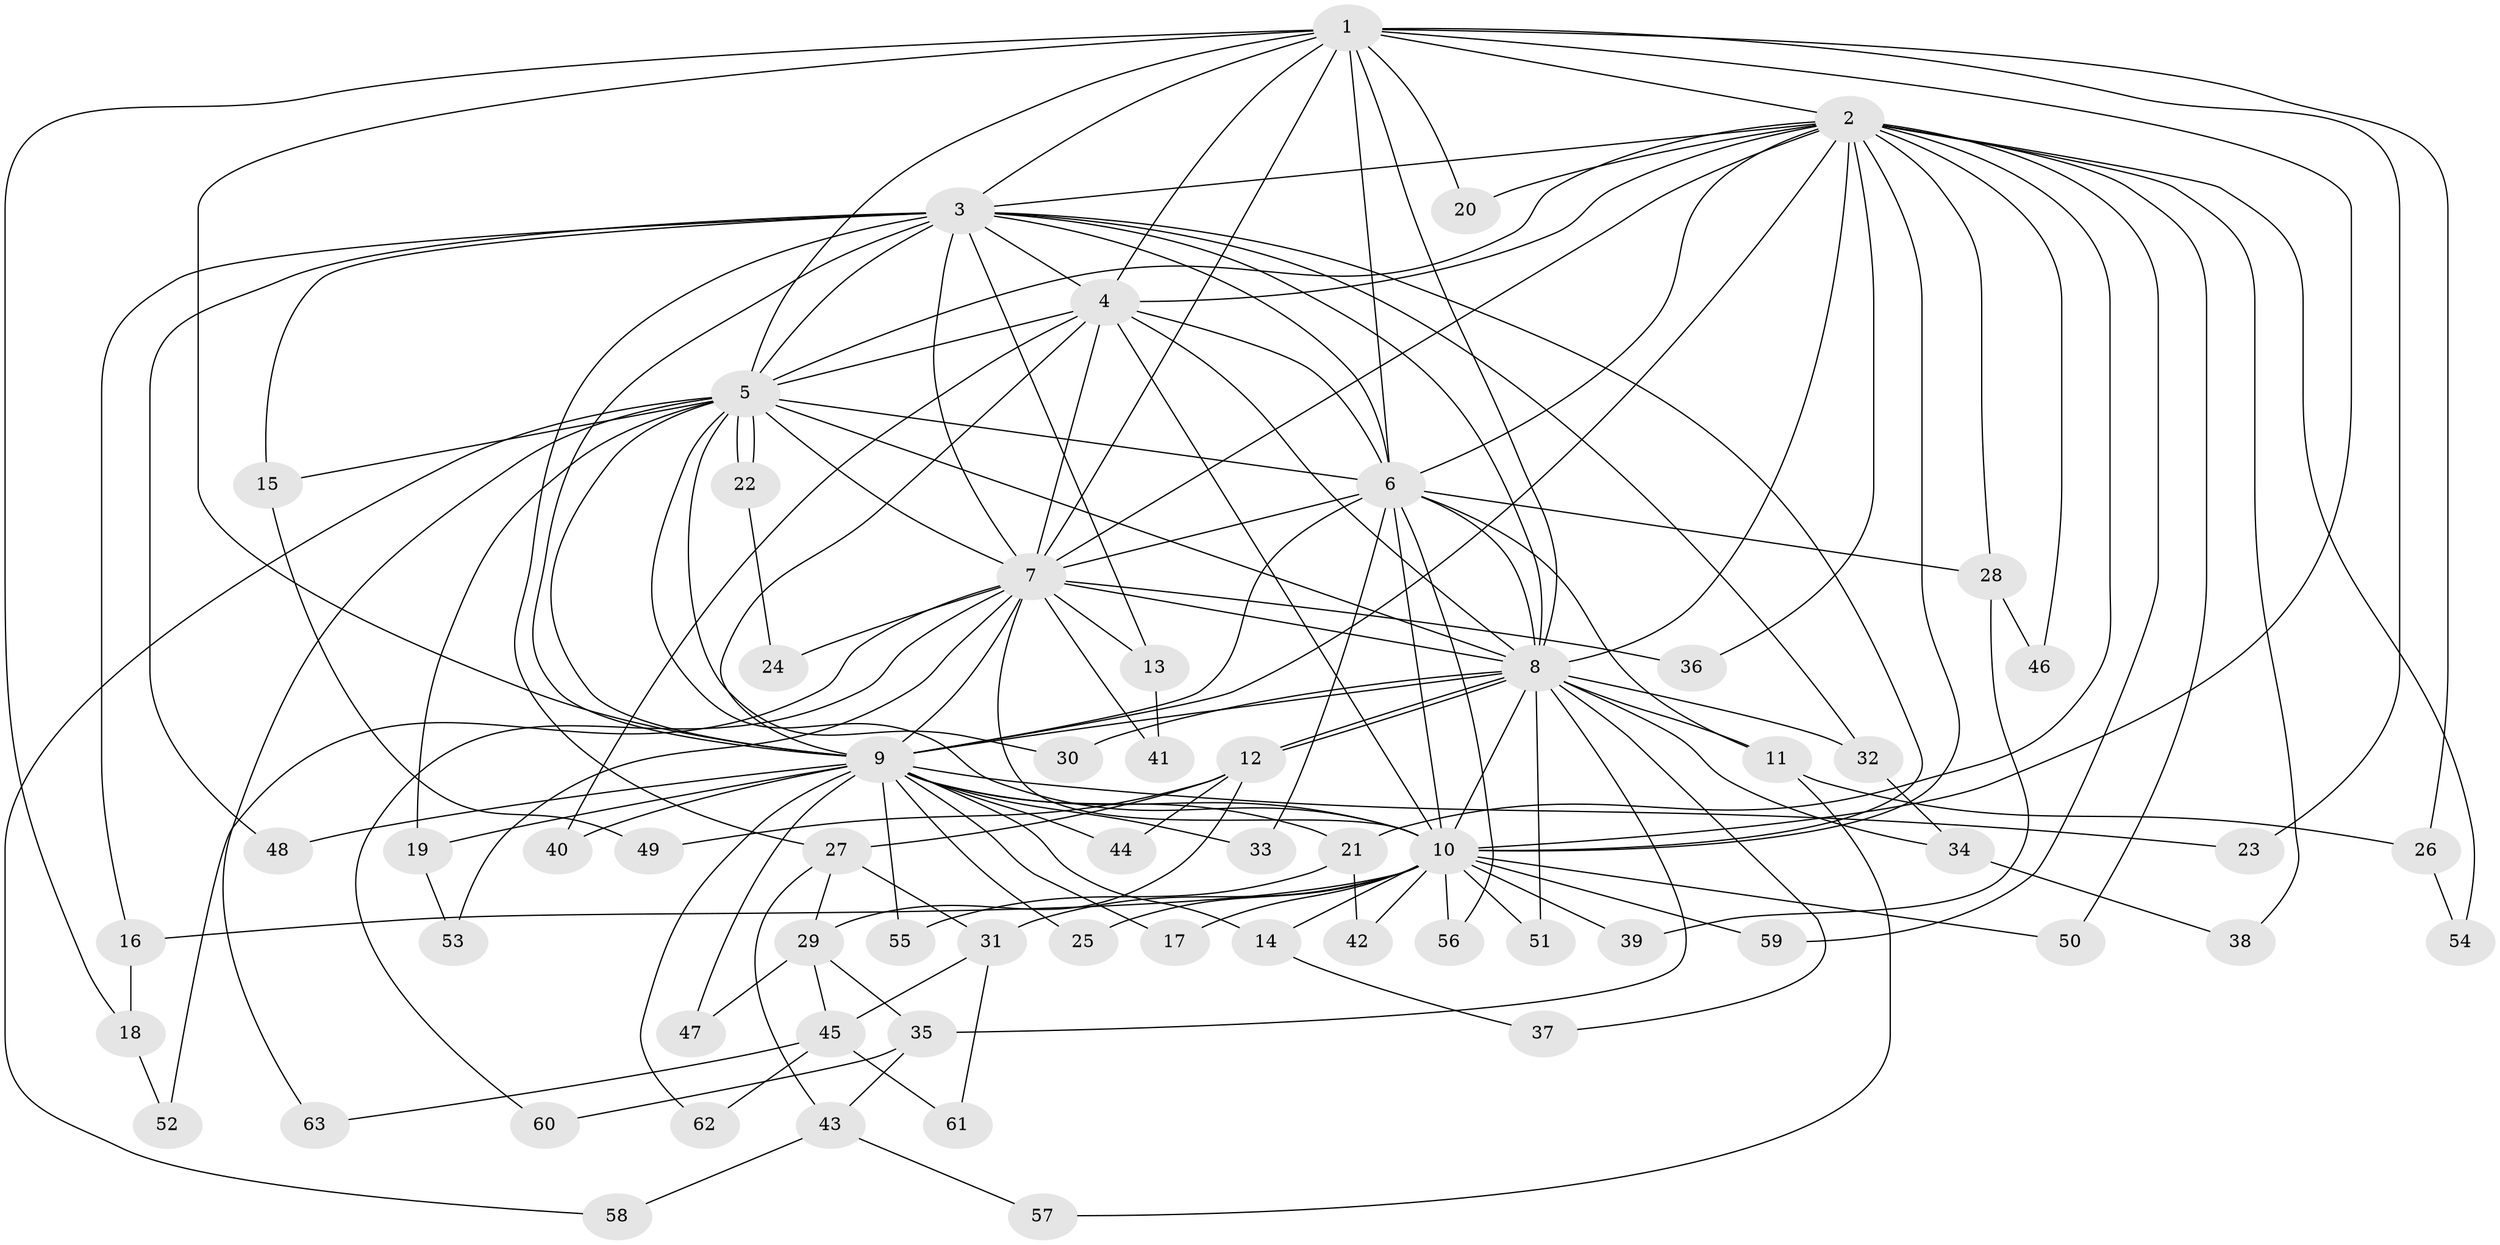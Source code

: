 // coarse degree distribution, {9: 0.02702702702702703, 12: 0.02702702702702703, 10: 0.02702702702702703, 23: 0.02702702702702703, 8: 0.05405405405405406, 15: 0.02702702702702703, 14: 0.02702702702702703, 4: 0.05405405405405406, 3: 0.1891891891891892, 2: 0.4864864864864865, 5: 0.02702702702702703, 1: 0.02702702702702703}
// Generated by graph-tools (version 1.1) at 2025/17/03/04/25 18:17:17]
// undirected, 63 vertices, 151 edges
graph export_dot {
graph [start="1"]
  node [color=gray90,style=filled];
  1;
  2;
  3;
  4;
  5;
  6;
  7;
  8;
  9;
  10;
  11;
  12;
  13;
  14;
  15;
  16;
  17;
  18;
  19;
  20;
  21;
  22;
  23;
  24;
  25;
  26;
  27;
  28;
  29;
  30;
  31;
  32;
  33;
  34;
  35;
  36;
  37;
  38;
  39;
  40;
  41;
  42;
  43;
  44;
  45;
  46;
  47;
  48;
  49;
  50;
  51;
  52;
  53;
  54;
  55;
  56;
  57;
  58;
  59;
  60;
  61;
  62;
  63;
  1 -- 2;
  1 -- 3;
  1 -- 4;
  1 -- 5;
  1 -- 6;
  1 -- 7;
  1 -- 8;
  1 -- 9;
  1 -- 10;
  1 -- 18;
  1 -- 20;
  1 -- 23;
  1 -- 26;
  2 -- 3;
  2 -- 4;
  2 -- 5;
  2 -- 6;
  2 -- 7;
  2 -- 8;
  2 -- 9;
  2 -- 10;
  2 -- 20;
  2 -- 21;
  2 -- 28;
  2 -- 36;
  2 -- 38;
  2 -- 46;
  2 -- 50;
  2 -- 54;
  2 -- 59;
  3 -- 4;
  3 -- 5;
  3 -- 6;
  3 -- 7;
  3 -- 8;
  3 -- 9;
  3 -- 10;
  3 -- 13;
  3 -- 15;
  3 -- 16;
  3 -- 27;
  3 -- 32;
  3 -- 48;
  4 -- 5;
  4 -- 6;
  4 -- 7;
  4 -- 8;
  4 -- 9;
  4 -- 10;
  4 -- 40;
  5 -- 6;
  5 -- 7;
  5 -- 8;
  5 -- 9;
  5 -- 10;
  5 -- 15;
  5 -- 19;
  5 -- 22;
  5 -- 22;
  5 -- 30;
  5 -- 58;
  5 -- 63;
  6 -- 7;
  6 -- 8;
  6 -- 9;
  6 -- 10;
  6 -- 11;
  6 -- 28;
  6 -- 33;
  6 -- 56;
  7 -- 8;
  7 -- 9;
  7 -- 10;
  7 -- 13;
  7 -- 24;
  7 -- 36;
  7 -- 41;
  7 -- 52;
  7 -- 53;
  7 -- 60;
  8 -- 9;
  8 -- 10;
  8 -- 11;
  8 -- 12;
  8 -- 12;
  8 -- 30;
  8 -- 32;
  8 -- 34;
  8 -- 35;
  8 -- 37;
  8 -- 51;
  9 -- 10;
  9 -- 14;
  9 -- 17;
  9 -- 19;
  9 -- 21;
  9 -- 23;
  9 -- 25;
  9 -- 33;
  9 -- 40;
  9 -- 44;
  9 -- 47;
  9 -- 48;
  9 -- 55;
  9 -- 62;
  10 -- 14;
  10 -- 16;
  10 -- 17;
  10 -- 25;
  10 -- 31;
  10 -- 39;
  10 -- 42;
  10 -- 50;
  10 -- 51;
  10 -- 56;
  10 -- 59;
  11 -- 26;
  11 -- 57;
  12 -- 27;
  12 -- 29;
  12 -- 44;
  12 -- 49;
  13 -- 41;
  14 -- 37;
  15 -- 49;
  16 -- 18;
  18 -- 52;
  19 -- 53;
  21 -- 42;
  21 -- 55;
  22 -- 24;
  26 -- 54;
  27 -- 29;
  27 -- 31;
  27 -- 43;
  28 -- 39;
  28 -- 46;
  29 -- 35;
  29 -- 45;
  29 -- 47;
  31 -- 45;
  31 -- 61;
  32 -- 34;
  34 -- 38;
  35 -- 43;
  35 -- 60;
  43 -- 57;
  43 -- 58;
  45 -- 61;
  45 -- 62;
  45 -- 63;
}
